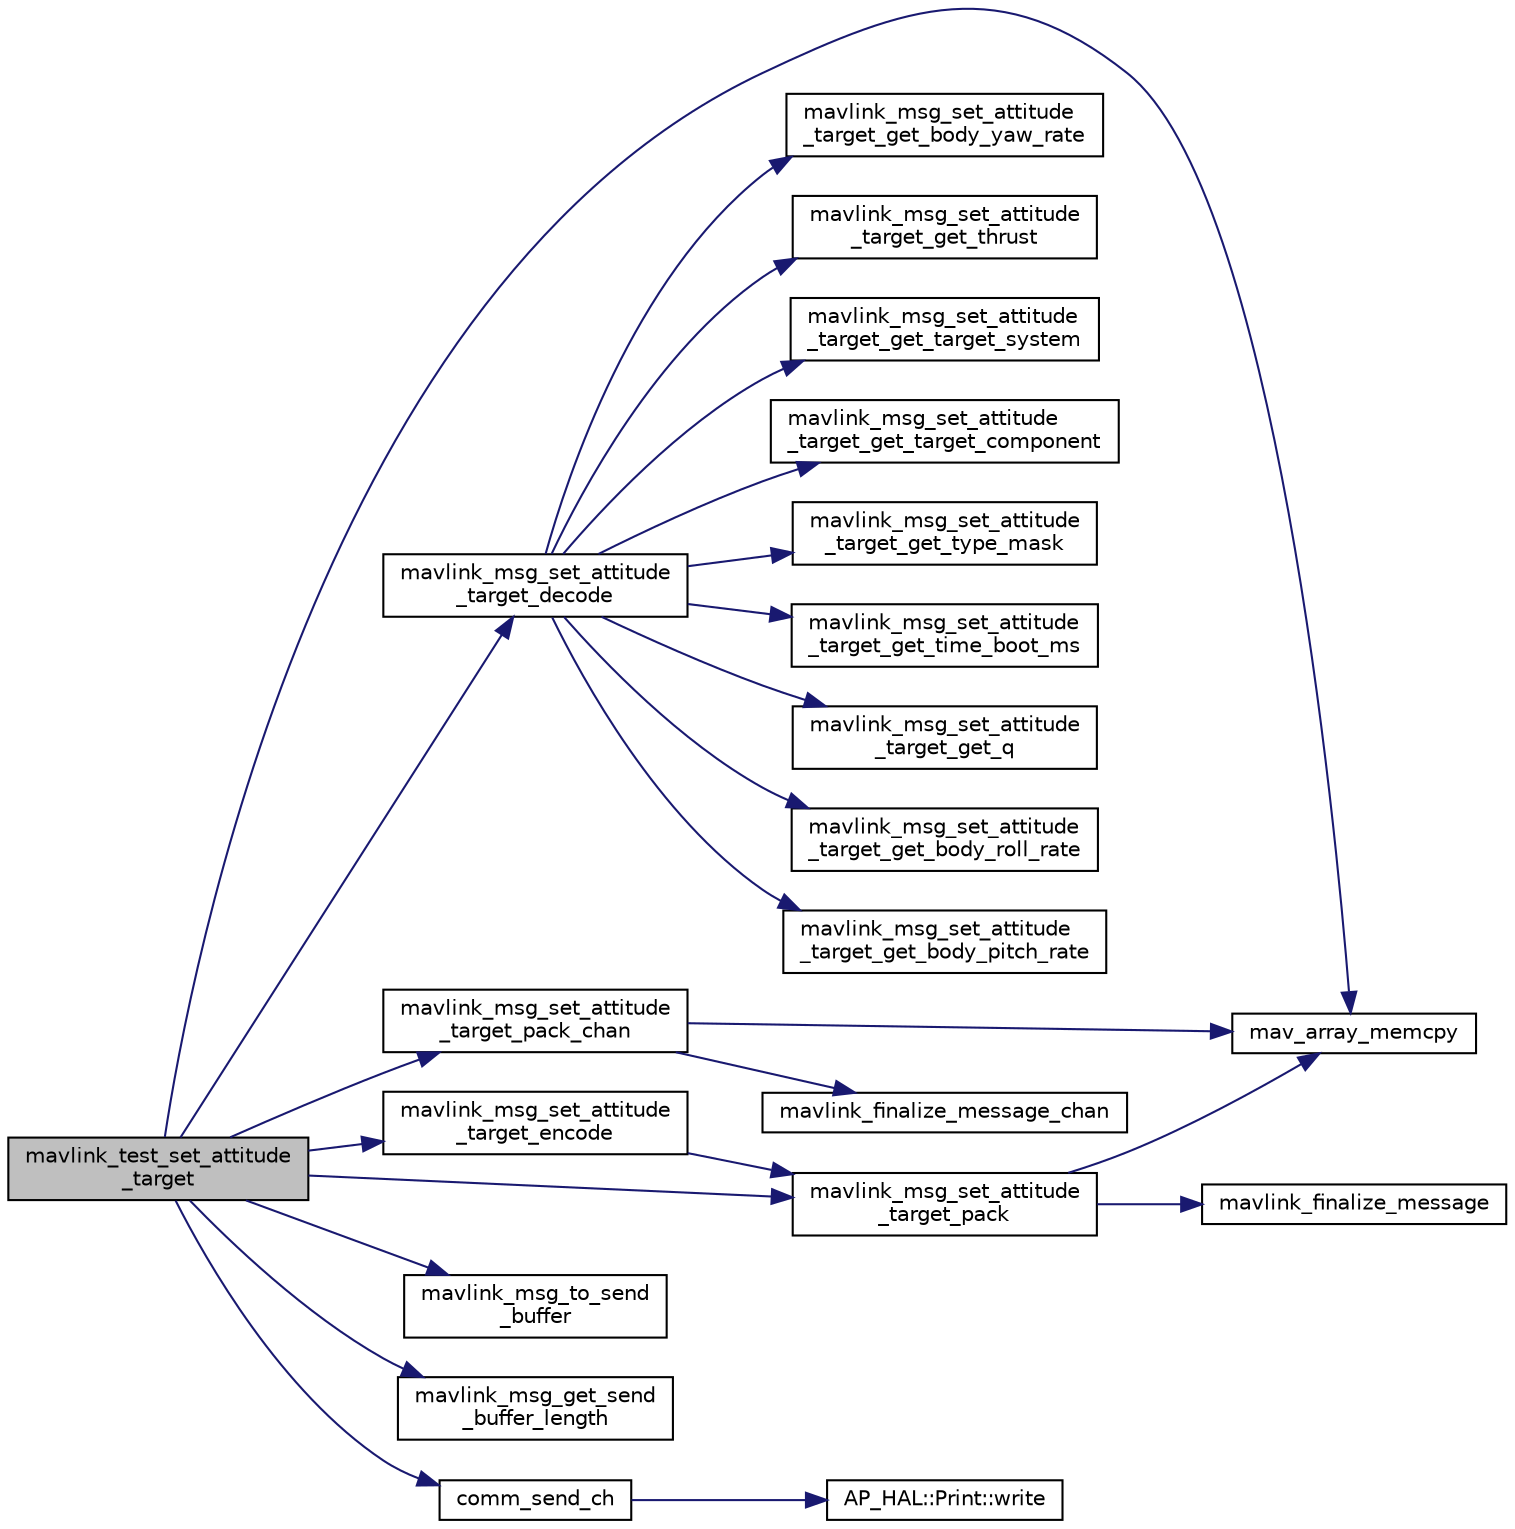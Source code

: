 digraph "mavlink_test_set_attitude_target"
{
 // INTERACTIVE_SVG=YES
  edge [fontname="Helvetica",fontsize="10",labelfontname="Helvetica",labelfontsize="10"];
  node [fontname="Helvetica",fontsize="10",shape=record];
  rankdir="LR";
  Node1 [label="mavlink_test_set_attitude\l_target",height=0.2,width=0.4,color="black", fillcolor="grey75", style="filled" fontcolor="black"];
  Node1 -> Node2 [color="midnightblue",fontsize="10",style="solid",fontname="Helvetica"];
  Node2 [label="mav_array_memcpy",height=0.2,width=0.4,color="black", fillcolor="white", style="filled",URL="$v0_89_2protocol_8h.html#a4486c3d5854cac1cb6a0fb1cc5ba570c"];
  Node1 -> Node3 [color="midnightblue",fontsize="10",style="solid",fontname="Helvetica"];
  Node3 [label="mavlink_msg_set_attitude\l_target_encode",height=0.2,width=0.4,color="black", fillcolor="white", style="filled",URL="$mavlink__msg__set__attitude__target_8h.html#ab44386eef2704995eb0e6fee95105935",tooltip="Encode a set_attitude_target struct. "];
  Node3 -> Node4 [color="midnightblue",fontsize="10",style="solid",fontname="Helvetica"];
  Node4 [label="mavlink_msg_set_attitude\l_target_pack",height=0.2,width=0.4,color="black", fillcolor="white", style="filled",URL="$mavlink__msg__set__attitude__target_8h.html#a20803f4deca404582f41b2ade94b9d54",tooltip="Pack a set_attitude_target message. "];
  Node4 -> Node2 [color="midnightblue",fontsize="10",style="solid",fontname="Helvetica"];
  Node4 -> Node5 [color="midnightblue",fontsize="10",style="solid",fontname="Helvetica"];
  Node5 [label="mavlink_finalize_message",height=0.2,width=0.4,color="black", fillcolor="white", style="filled",URL="$v0_89_2mavlink__helpers_8h.html#af3bea083c5ec83f5b6570b2bd4a817d0",tooltip="Finalize a MAVLink message with MAVLINK_COMM_0 as default channel. "];
  Node1 -> Node6 [color="midnightblue",fontsize="10",style="solid",fontname="Helvetica"];
  Node6 [label="mavlink_msg_set_attitude\l_target_decode",height=0.2,width=0.4,color="black", fillcolor="white", style="filled",URL="$mavlink__msg__set__attitude__target_8h.html#a1f76d6c03d1ed721c7c8b1e7adb7a499",tooltip="Decode a set_attitude_target message into a struct. "];
  Node6 -> Node7 [color="midnightblue",fontsize="10",style="solid",fontname="Helvetica"];
  Node7 [label="mavlink_msg_set_attitude\l_target_get_time_boot_ms",height=0.2,width=0.4,color="black", fillcolor="white", style="filled",URL="$mavlink__msg__set__attitude__target_8h.html#a609b46378b5764acfcc30e8cd3c5d504",tooltip="Send a set_attitude_target message. "];
  Node6 -> Node8 [color="midnightblue",fontsize="10",style="solid",fontname="Helvetica"];
  Node8 [label="mavlink_msg_set_attitude\l_target_get_q",height=0.2,width=0.4,color="black", fillcolor="white", style="filled",URL="$mavlink__msg__set__attitude__target_8h.html#a4e4f5cd0d4d6aed55702ab4d1b2bd0a0",tooltip="Get field q from set_attitude_target message. "];
  Node6 -> Node9 [color="midnightblue",fontsize="10",style="solid",fontname="Helvetica"];
  Node9 [label="mavlink_msg_set_attitude\l_target_get_body_roll_rate",height=0.2,width=0.4,color="black", fillcolor="white", style="filled",URL="$mavlink__msg__set__attitude__target_8h.html#a153d9f99ff02194f285c1dd804ddd0dd",tooltip="Get field body_roll_rate from set_attitude_target message. "];
  Node6 -> Node10 [color="midnightblue",fontsize="10",style="solid",fontname="Helvetica"];
  Node10 [label="mavlink_msg_set_attitude\l_target_get_body_pitch_rate",height=0.2,width=0.4,color="black", fillcolor="white", style="filled",URL="$mavlink__msg__set__attitude__target_8h.html#a4622e94215c863db65adc3fc27809fab",tooltip="Get field body_pitch_rate from set_attitude_target message. "];
  Node6 -> Node11 [color="midnightblue",fontsize="10",style="solid",fontname="Helvetica"];
  Node11 [label="mavlink_msg_set_attitude\l_target_get_body_yaw_rate",height=0.2,width=0.4,color="black", fillcolor="white", style="filled",URL="$mavlink__msg__set__attitude__target_8h.html#abd094e6f13368b7cc91ceb6ecc194289",tooltip="Get field body_yaw_rate from set_attitude_target message. "];
  Node6 -> Node12 [color="midnightblue",fontsize="10",style="solid",fontname="Helvetica"];
  Node12 [label="mavlink_msg_set_attitude\l_target_get_thrust",height=0.2,width=0.4,color="black", fillcolor="white", style="filled",URL="$mavlink__msg__set__attitude__target_8h.html#a561a584ef008c8a359b6b55f3f99e0b1",tooltip="Get field thrust from set_attitude_target message. "];
  Node6 -> Node13 [color="midnightblue",fontsize="10",style="solid",fontname="Helvetica"];
  Node13 [label="mavlink_msg_set_attitude\l_target_get_target_system",height=0.2,width=0.4,color="black", fillcolor="white", style="filled",URL="$mavlink__msg__set__attitude__target_8h.html#a4526670adfbdac1846ab084e5d2e3b52",tooltip="Get field target_system from set_attitude_target message. "];
  Node6 -> Node14 [color="midnightblue",fontsize="10",style="solid",fontname="Helvetica"];
  Node14 [label="mavlink_msg_set_attitude\l_target_get_target_component",height=0.2,width=0.4,color="black", fillcolor="white", style="filled",URL="$mavlink__msg__set__attitude__target_8h.html#ae2f610158f9547edb6b301b29f7fa3df",tooltip="Get field target_component from set_attitude_target message. "];
  Node6 -> Node15 [color="midnightblue",fontsize="10",style="solid",fontname="Helvetica"];
  Node15 [label="mavlink_msg_set_attitude\l_target_get_type_mask",height=0.2,width=0.4,color="black", fillcolor="white", style="filled",URL="$mavlink__msg__set__attitude__target_8h.html#afd2de997f70c3f901fd6fc640023572b",tooltip="Get field type_mask from set_attitude_target message. "];
  Node1 -> Node4 [color="midnightblue",fontsize="10",style="solid",fontname="Helvetica"];
  Node1 -> Node16 [color="midnightblue",fontsize="10",style="solid",fontname="Helvetica"];
  Node16 [label="mavlink_msg_set_attitude\l_target_pack_chan",height=0.2,width=0.4,color="black", fillcolor="white", style="filled",URL="$mavlink__msg__set__attitude__target_8h.html#a9a84e542f73bde115dc0a988ef2405d4",tooltip="Pack a set_attitude_target message on a channel. "];
  Node16 -> Node2 [color="midnightblue",fontsize="10",style="solid",fontname="Helvetica"];
  Node16 -> Node17 [color="midnightblue",fontsize="10",style="solid",fontname="Helvetica"];
  Node17 [label="mavlink_finalize_message_chan",height=0.2,width=0.4,color="black", fillcolor="white", style="filled",URL="$v0_89_2mavlink__helpers_8h.html#aa66131138fc02101dcc73b4b556ab422",tooltip="Finalize a MAVLink message with channel assignment. "];
  Node1 -> Node18 [color="midnightblue",fontsize="10",style="solid",fontname="Helvetica"];
  Node18 [label="mavlink_msg_to_send\l_buffer",height=0.2,width=0.4,color="black", fillcolor="white", style="filled",URL="$v0_89_2mavlink__helpers_8h.html#afea0a9befa84822fd62c2899ea0d849e",tooltip="Pack a message to send it over a serial byte stream. "];
  Node1 -> Node19 [color="midnightblue",fontsize="10",style="solid",fontname="Helvetica"];
  Node19 [label="mavlink_msg_get_send\l_buffer_length",height=0.2,width=0.4,color="black", fillcolor="white", style="filled",URL="$v0_89_2protocol_8h.html#aa86c08f27aabb7a2e12a67f189f590c8",tooltip="Get the required buffer size for this message. "];
  Node1 -> Node20 [color="midnightblue",fontsize="10",style="solid",fontname="Helvetica"];
  Node20 [label="comm_send_ch",height=0.2,width=0.4,color="black", fillcolor="white", style="filled",URL="$GCS__MAVLink_8h.html#ab753873a1ee10adedd0ce246311468f8"];
  Node20 -> Node21 [color="midnightblue",fontsize="10",style="solid",fontname="Helvetica"];
  Node21 [label="AP_HAL::Print::write",height=0.2,width=0.4,color="black", fillcolor="white", style="filled",URL="$classAP__HAL_1_1Print.html#acc65391952a43334f8f5c9bef341f501"];
}

